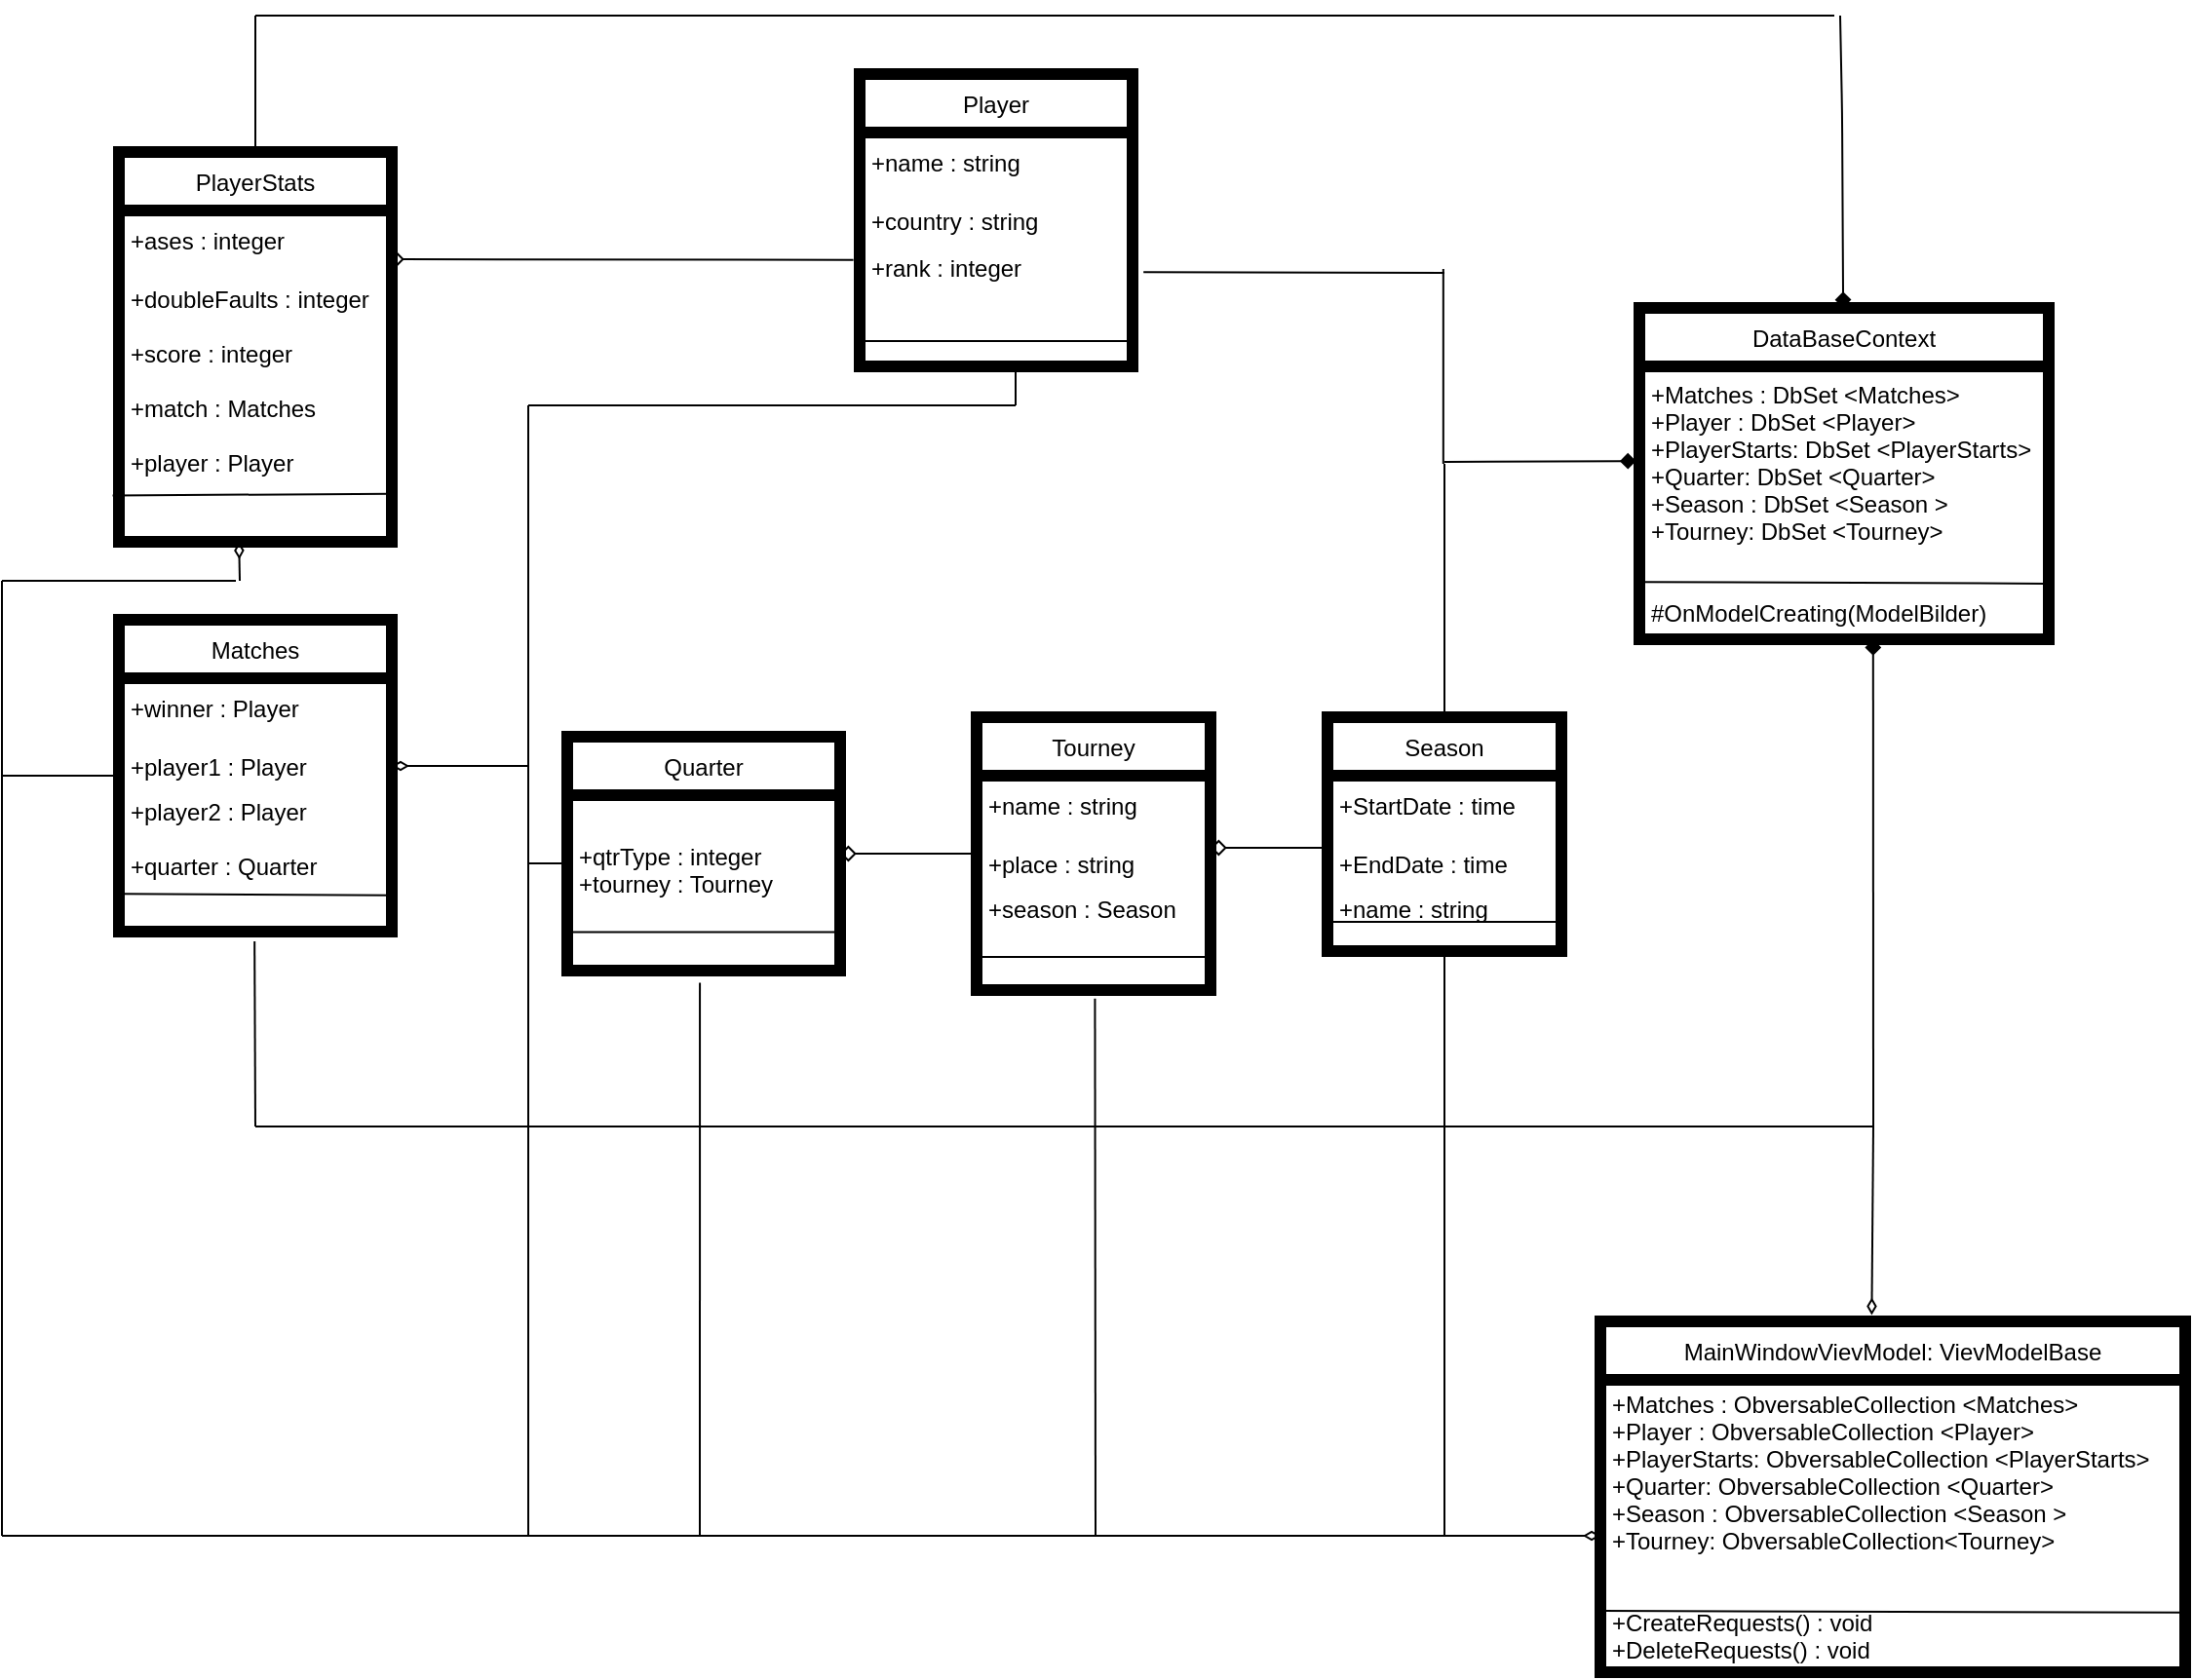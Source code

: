 <mxfile version="18.0.4" type="device"><diagram id="Q9kQz-GDmBL6Ow4oENqJ" name="Page-1"><mxGraphModel dx="1718" dy="1082" grid="1" gridSize="10" guides="1" tooltips="1" connect="1" arrows="1" fold="1" page="1" pageScale="1" pageWidth="1169" pageHeight="1654" math="0" shadow="0"><root><mxCell id="0"/><mxCell id="1" parent="0"/><mxCell id="vKixME3cesxShIW66ljv-13" value="Matches" style="swimlane;fontStyle=0;childLayout=stackLayout;horizontal=1;startSize=30;horizontalStack=0;resizeParent=1;resizeParentMax=0;resizeLast=0;collapsible=1;marginBottom=0;strokeWidth=6;" parent="1" vertex="1"><mxGeometry x="100" y="340" width="140" height="160" as="geometry"/></mxCell><mxCell id="vKixME3cesxShIW66ljv-14" value="+winner : Player" style="text;strokeColor=none;fillColor=none;align=left;verticalAlign=middle;spacingLeft=4;spacingRight=4;overflow=hidden;points=[[0,0.5],[1,0.5]];portConstraint=eastwest;rotatable=0;" parent="vKixME3cesxShIW66ljv-13" vertex="1"><mxGeometry y="30" width="140" height="30" as="geometry"/></mxCell><mxCell id="vKixME3cesxShIW66ljv-15" value="+player1 : Player" style="text;strokeColor=none;fillColor=none;align=left;verticalAlign=middle;spacingLeft=4;spacingRight=4;overflow=hidden;points=[[0,0.5],[1,0.5]];portConstraint=eastwest;rotatable=0;" parent="vKixME3cesxShIW66ljv-13" vertex="1"><mxGeometry y="60" width="140" height="30" as="geometry"/></mxCell><mxCell id="vKixME3cesxShIW66ljv-16" value="+player2 : Player&#10;&#10;+quarter : Quarter&#10;&#10;" style="text;strokeColor=none;fillColor=none;align=left;verticalAlign=middle;spacingLeft=4;spacingRight=4;overflow=hidden;points=[[0,0.5],[1,0.5]];portConstraint=eastwest;rotatable=0;strokeWidth=2;" parent="vKixME3cesxShIW66ljv-13" vertex="1"><mxGeometry y="90" width="140" height="70" as="geometry"/></mxCell><mxCell id="vKixME3cesxShIW66ljv-55" value="" style="endArrow=none;html=1;rounded=0;exitX=0.003;exitY=0.723;exitDx=0;exitDy=0;exitPerimeter=0;entryX=1.003;entryY=0.734;entryDx=0;entryDy=0;entryPerimeter=0;" parent="vKixME3cesxShIW66ljv-13" source="vKixME3cesxShIW66ljv-16" target="vKixME3cesxShIW66ljv-16" edge="1"><mxGeometry width="50" height="50" relative="1" as="geometry"><mxPoint x="440" y="230" as="sourcePoint"/><mxPoint x="490" y="180" as="targetPoint"/></mxGeometry></mxCell><mxCell id="vKixME3cesxShIW66ljv-17" value="Season" style="swimlane;fontStyle=0;childLayout=stackLayout;horizontal=1;startSize=30;horizontalStack=0;resizeParent=1;resizeParentMax=0;resizeLast=0;collapsible=1;marginBottom=0;strokeWidth=6;" parent="1" vertex="1"><mxGeometry x="720" y="390" width="120" height="120" as="geometry"><mxRectangle x="500" y="240" width="80" height="30" as="alternateBounds"/></mxGeometry></mxCell><mxCell id="vKixME3cesxShIW66ljv-18" value="+StartDate : time" style="text;strokeColor=none;fillColor=none;align=left;verticalAlign=middle;spacingLeft=4;spacingRight=4;overflow=hidden;points=[[0,0.5],[1,0.5]];portConstraint=eastwest;rotatable=0;" parent="vKixME3cesxShIW66ljv-17" vertex="1"><mxGeometry y="30" width="120" height="30" as="geometry"/></mxCell><mxCell id="vKixME3cesxShIW66ljv-19" value="+EndDate : time" style="text;strokeColor=none;fillColor=none;align=left;verticalAlign=middle;spacingLeft=4;spacingRight=4;overflow=hidden;points=[[0,0.5],[1,0.5]];portConstraint=eastwest;rotatable=0;" parent="vKixME3cesxShIW66ljv-17" vertex="1"><mxGeometry y="60" width="120" height="30" as="geometry"/></mxCell><mxCell id="vKixME3cesxShIW66ljv-20" value="+name : string&#10;&#10;&#10;" style="text;strokeColor=none;fillColor=none;align=left;verticalAlign=middle;spacingLeft=4;spacingRight=4;overflow=hidden;points=[[0,0.5],[1,0.5]];portConstraint=eastwest;rotatable=0;strokeWidth=2;" parent="vKixME3cesxShIW66ljv-17" vertex="1"><mxGeometry y="90" width="120" height="30" as="geometry"/></mxCell><mxCell id="vKixME3cesxShIW66ljv-45" value="" style="endArrow=none;html=1;rounded=0;exitX=0;exitY=0.5;exitDx=0;exitDy=0;entryX=1;entryY=0.5;entryDx=0;entryDy=0;" parent="vKixME3cesxShIW66ljv-17" source="vKixME3cesxShIW66ljv-20" target="vKixME3cesxShIW66ljv-20" edge="1"><mxGeometry width="50" height="50" relative="1" as="geometry"><mxPoint x="-20" y="190" as="sourcePoint"/><mxPoint x="30" y="140" as="targetPoint"/></mxGeometry></mxCell><mxCell id="vKixME3cesxShIW66ljv-21" value="Tourney" style="swimlane;fontStyle=0;childLayout=stackLayout;horizontal=1;startSize=30;horizontalStack=0;resizeParent=1;resizeParentMax=0;resizeLast=0;collapsible=1;marginBottom=0;strokeWidth=6;" parent="1" vertex="1"><mxGeometry x="540" y="390" width="120" height="140" as="geometry"/></mxCell><mxCell id="vKixME3cesxShIW66ljv-23" value="+name : string" style="text;strokeColor=none;fillColor=none;align=left;verticalAlign=middle;spacingLeft=4;spacingRight=4;overflow=hidden;points=[[0,0.5],[1,0.5]];portConstraint=eastwest;rotatable=0;" parent="vKixME3cesxShIW66ljv-21" vertex="1"><mxGeometry y="30" width="120" height="30" as="geometry"/></mxCell><mxCell id="vKixME3cesxShIW66ljv-22" value="+place : string" style="text;strokeColor=none;fillColor=none;align=left;verticalAlign=middle;spacingLeft=4;spacingRight=4;overflow=hidden;points=[[0,0.5],[1,0.5]];portConstraint=eastwest;rotatable=0;" parent="vKixME3cesxShIW66ljv-21" vertex="1"><mxGeometry y="60" width="120" height="30" as="geometry"/></mxCell><mxCell id="vKixME3cesxShIW66ljv-24" value="+season : Season&#10;&#10;&#10;" style="text;strokeColor=none;fillColor=none;align=left;verticalAlign=middle;spacingLeft=4;spacingRight=4;overflow=hidden;points=[[0,0.5],[1,0.5]];portConstraint=eastwest;rotatable=0;strokeWidth=2;" parent="vKixME3cesxShIW66ljv-21" vertex="1"><mxGeometry y="90" width="120" height="50" as="geometry"/></mxCell><mxCell id="vKixME3cesxShIW66ljv-52" value="" style="endArrow=none;html=1;rounded=0;exitX=-0.003;exitY=0.66;exitDx=0;exitDy=0;exitPerimeter=0;entryX=1.003;entryY=0.66;entryDx=0;entryDy=0;entryPerimeter=0;" parent="vKixME3cesxShIW66ljv-21" source="vKixME3cesxShIW66ljv-24" target="vKixME3cesxShIW66ljv-24" edge="1"><mxGeometry width="50" height="50" relative="1" as="geometry"><mxPoint x="-20" y="130" as="sourcePoint"/><mxPoint x="30" y="80" as="targetPoint"/></mxGeometry></mxCell><mxCell id="vKixME3cesxShIW66ljv-25" value="Player" style="swimlane;fontStyle=0;childLayout=stackLayout;horizontal=1;startSize=30;horizontalStack=0;resizeParent=1;resizeParentMax=0;resizeLast=0;collapsible=1;marginBottom=0;strokeWidth=6;" parent="1" vertex="1"><mxGeometry x="480" y="60" width="140" height="150" as="geometry"/></mxCell><mxCell id="vKixME3cesxShIW66ljv-26" value="+name : string" style="text;strokeColor=none;fillColor=none;align=left;verticalAlign=middle;spacingLeft=4;spacingRight=4;overflow=hidden;points=[[0,0.5],[1,0.5]];portConstraint=eastwest;rotatable=0;" parent="vKixME3cesxShIW66ljv-25" vertex="1"><mxGeometry y="30" width="140" height="30" as="geometry"/></mxCell><mxCell id="vKixME3cesxShIW66ljv-27" value="+country : string" style="text;strokeColor=none;fillColor=none;align=left;verticalAlign=middle;spacingLeft=4;spacingRight=4;overflow=hidden;points=[[0,0.5],[1,0.5]];portConstraint=eastwest;rotatable=0;" parent="vKixME3cesxShIW66ljv-25" vertex="1"><mxGeometry y="60" width="140" height="30" as="geometry"/></mxCell><mxCell id="vKixME3cesxShIW66ljv-47" value="" style="endArrow=none;html=1;rounded=0;exitX=0.009;exitY=0.783;exitDx=0;exitDy=0;exitPerimeter=0;entryX=1;entryY=0.783;entryDx=0;entryDy=0;entryPerimeter=0;" parent="vKixME3cesxShIW66ljv-25" source="vKixME3cesxShIW66ljv-28" target="vKixME3cesxShIW66ljv-28" edge="1"><mxGeometry width="50" height="50" relative="1" as="geometry"><mxPoint x="440" y="160" as="sourcePoint"/><mxPoint x="490" y="110" as="targetPoint"/></mxGeometry></mxCell><mxCell id="vKixME3cesxShIW66ljv-28" value="+rank : integer&#10;&#10;&#10;" style="text;strokeColor=none;fillColor=none;align=left;verticalAlign=middle;spacingLeft=4;spacingRight=4;overflow=hidden;points=[[0,0.5],[1,0.5]];portConstraint=eastwest;rotatable=0;strokeWidth=2;" parent="vKixME3cesxShIW66ljv-25" vertex="1"><mxGeometry y="90" width="140" height="60" as="geometry"/></mxCell><mxCell id="vKixME3cesxShIW66ljv-29" value="Quarter" style="swimlane;fontStyle=0;childLayout=stackLayout;horizontal=1;startSize=30;horizontalStack=0;resizeParent=1;resizeParentMax=0;resizeLast=0;collapsible=1;marginBottom=0;strokeWidth=6;" parent="1" vertex="1"><mxGeometry x="330" y="400" width="140" height="120" as="geometry"/></mxCell><mxCell id="vKixME3cesxShIW66ljv-56" value="" style="endArrow=none;html=1;rounded=0;exitX=-0.014;exitY=0.78;exitDx=0;exitDy=0;exitPerimeter=0;entryX=1.009;entryY=0.78;entryDx=0;entryDy=0;entryPerimeter=0;" parent="vKixME3cesxShIW66ljv-29" source="vKixME3cesxShIW66ljv-30" target="vKixME3cesxShIW66ljv-30" edge="1"><mxGeometry width="50" height="50" relative="1" as="geometry"><mxPoint x="190" y="-10" as="sourcePoint"/><mxPoint x="130" y="131" as="targetPoint"/><Array as="points"/></mxGeometry></mxCell><mxCell id="vKixME3cesxShIW66ljv-30" value="+qtrType : integer&#10;+tourney : Tourney&#10;" style="text;strokeColor=none;fillColor=none;align=left;verticalAlign=middle;spacingLeft=4;spacingRight=4;overflow=hidden;points=[[0,0.5],[1,0.5]];portConstraint=eastwest;rotatable=0;" parent="vKixME3cesxShIW66ljv-29" vertex="1"><mxGeometry y="30" width="140" height="90" as="geometry"/></mxCell><mxCell id="vKixME3cesxShIW66ljv-33" value="PlayerStats" style="swimlane;fontStyle=0;childLayout=stackLayout;horizontal=1;startSize=30;horizontalStack=0;resizeParent=1;resizeParentMax=0;resizeLast=0;collapsible=1;marginBottom=0;strokeWidth=6;" parent="1" vertex="1"><mxGeometry x="100" y="100" width="140" height="200" as="geometry"/></mxCell><mxCell id="vKixME3cesxShIW66ljv-34" value="+ases : integer" style="text;strokeColor=none;fillColor=none;align=left;verticalAlign=middle;spacingLeft=4;spacingRight=4;overflow=hidden;points=[[0,0.5],[1,0.5]];portConstraint=eastwest;rotatable=0;" parent="vKixME3cesxShIW66ljv-33" vertex="1"><mxGeometry y="30" width="140" height="30" as="geometry"/></mxCell><mxCell id="vKixME3cesxShIW66ljv-35" value="+doubleFaults : integer" style="text;strokeColor=none;fillColor=none;align=left;verticalAlign=middle;spacingLeft=4;spacingRight=4;overflow=hidden;points=[[0,0.5],[1,0.5]];portConstraint=eastwest;rotatable=0;" parent="vKixME3cesxShIW66ljv-33" vertex="1"><mxGeometry y="60" width="140" height="30" as="geometry"/></mxCell><mxCell id="vKixME3cesxShIW66ljv-36" value="+score : integer&#10;&#10;+match : Matches&#10;&#10;+player : Player&#10;&#10;" style="text;strokeColor=none;fillColor=none;align=left;verticalAlign=middle;spacingLeft=4;spacingRight=4;overflow=hidden;points=[[0,0.5],[1,0.5]];portConstraint=eastwest;rotatable=0;strokeWidth=2;" parent="vKixME3cesxShIW66ljv-33" vertex="1"><mxGeometry y="90" width="140" height="110" as="geometry"/></mxCell><mxCell id="vKixME3cesxShIW66ljv-50" value="" style="endArrow=none;html=1;rounded=0;exitX=1;exitY=0.776;exitDx=0;exitDy=0;exitPerimeter=0;entryX=-0.023;entryY=0.784;entryDx=0;entryDy=0;entryPerimeter=0;" parent="vKixME3cesxShIW66ljv-33" source="vKixME3cesxShIW66ljv-36" target="vKixME3cesxShIW66ljv-36" edge="1"><mxGeometry width="50" height="50" relative="1" as="geometry"><mxPoint x="190" y="140" as="sourcePoint"/><mxPoint x="240" y="90" as="targetPoint"/></mxGeometry></mxCell><mxCell id="vKixME3cesxShIW66ljv-43" value="DataBaseContext" style="swimlane;fontStyle=0;childLayout=stackLayout;horizontal=1;startSize=30;horizontalStack=0;resizeParent=1;resizeParentMax=0;resizeLast=0;collapsible=1;marginBottom=0;strokeWidth=6;" parent="1" vertex="1"><mxGeometry x="880" y="180" width="210" height="170" as="geometry"/></mxCell><mxCell id="vKixME3cesxShIW66ljv-57" value="" style="endArrow=none;html=1;rounded=0;exitX=0.003;exitY=0.79;exitDx=0;exitDy=0;exitPerimeter=0;entryX=1.003;entryY=0.796;entryDx=0;entryDy=0;entryPerimeter=0;" parent="vKixME3cesxShIW66ljv-43" source="vKixME3cesxShIW66ljv-40" target="vKixME3cesxShIW66ljv-40" edge="1"><mxGeometry width="50" height="50" relative="1" as="geometry"><mxPoint x="-270" y="160" as="sourcePoint"/><mxPoint x="-220" y="110" as="targetPoint"/></mxGeometry></mxCell><mxCell id="vKixME3cesxShIW66ljv-40" value="+Matches : DbSet &lt;Matches&gt;&#10;+Player : DbSet &lt;Player&gt;&#10;+PlayerStarts: DbSet &lt;PlayerStarts&gt;&#10;+Quarter: DbSet &lt;Quarter&gt;&#10;+Season : DbSet &lt;Season &gt;&#10;+Tourney: DbSet &lt;Tourney&gt;&#10;&#10;&#10;#OnModelCreating(ModelBilder)" style="text;strokeColor=none;fillColor=none;align=left;verticalAlign=middle;spacingLeft=4;spacingRight=4;overflow=hidden;points=[[0,0.5],[1,0.5]];portConstraint=eastwest;rotatable=0;strokeWidth=2;" parent="vKixME3cesxShIW66ljv-43" vertex="1"><mxGeometry y="30" width="210" height="140" as="geometry"/></mxCell><mxCell id="mfppC8lLVLgE5UHhfq9K-3" value="" style="endArrow=none;html=1;exitX=0.497;exitY=1.071;exitDx=0;exitDy=0;exitPerimeter=0;" parent="1" source="vKixME3cesxShIW66ljv-16" edge="1"><mxGeometry width="50" height="50" relative="1" as="geometry"><mxPoint x="500" y="530" as="sourcePoint"/><mxPoint x="170" y="600" as="targetPoint"/></mxGeometry></mxCell><mxCell id="mfppC8lLVLgE5UHhfq9K-4" value="" style="endArrow=none;html=1;" parent="1" edge="1"><mxGeometry width="50" height="50" relative="1" as="geometry"><mxPoint x="170" y="600" as="sourcePoint"/><mxPoint x="1000" y="600" as="targetPoint"/></mxGeometry></mxCell><mxCell id="mfppC8lLVLgE5UHhfq9K-6" value="" style="endArrow=diamond;html=1;entryX=0.571;entryY=1;entryDx=0;entryDy=0;entryPerimeter=0;endFill=1;" parent="1" target="vKixME3cesxShIW66ljv-40" edge="1"><mxGeometry width="50" height="50" relative="1" as="geometry"><mxPoint x="1000" y="600" as="sourcePoint"/><mxPoint x="990" y="360" as="targetPoint"/></mxGeometry></mxCell><mxCell id="mfppC8lLVLgE5UHhfq9K-7" value="" style="endArrow=none;html=1;startArrow=diamond;startFill=0;" parent="1" edge="1"><mxGeometry width="50" height="50" relative="1" as="geometry"><mxPoint x="660" y="457" as="sourcePoint"/><mxPoint x="722" y="457" as="targetPoint"/></mxGeometry></mxCell><mxCell id="mfppC8lLVLgE5UHhfq9K-9" value="" style="endArrow=none;html=1;exitX=0.5;exitY=0;exitDx=0;exitDy=0;" parent="1" source="vKixME3cesxShIW66ljv-17" edge="1"><mxGeometry width="50" height="50" relative="1" as="geometry"><mxPoint x="590" y="330" as="sourcePoint"/><mxPoint x="780" y="260" as="targetPoint"/></mxGeometry></mxCell><mxCell id="mfppC8lLVLgE5UHhfq9K-11" value="" style="endArrow=diamond;html=1;endFill=1;entryX=-0.008;entryY=0.347;entryDx=0;entryDy=0;entryPerimeter=0;" parent="1" target="vKixME3cesxShIW66ljv-40" edge="1"><mxGeometry width="50" height="50" relative="1" as="geometry"><mxPoint x="780" y="259" as="sourcePoint"/><mxPoint x="870" y="259" as="targetPoint"/></mxGeometry></mxCell><mxCell id="mfppC8lLVLgE5UHhfq9K-13" value="" style="endArrow=none;html=1;exitX=1;exitY=0.5;exitDx=0;exitDy=0;entryX=0;entryY=0.5;entryDx=0;entryDy=0;startArrow=diamond;startFill=0;" parent="1" source="vKixME3cesxShIW66ljv-29" target="vKixME3cesxShIW66ljv-21" edge="1"><mxGeometry width="50" height="50" relative="1" as="geometry"><mxPoint x="590" y="330" as="sourcePoint"/><mxPoint x="400" y="260" as="targetPoint"/></mxGeometry></mxCell><mxCell id="mfppC8lLVLgE5UHhfq9K-14" value="" style="endArrow=none;html=1;entryX=-0.023;entryY=0.09;entryDx=0;entryDy=0;entryPerimeter=0;startArrow=diamond;startFill=0;" parent="1" target="vKixME3cesxShIW66ljv-28" edge="1"><mxGeometry width="50" height="50" relative="1" as="geometry"><mxPoint x="238" y="155" as="sourcePoint"/><mxPoint x="640" y="280" as="targetPoint"/></mxGeometry></mxCell><mxCell id="mfppC8lLVLgE5UHhfq9K-15" value="" style="endArrow=none;html=1;entryX=-0.003;entryY=0.389;entryDx=0;entryDy=0;entryPerimeter=0;startArrow=none;startFill=0;" parent="1" target="vKixME3cesxShIW66ljv-30" edge="1"><mxGeometry width="50" height="50" relative="1" as="geometry"><mxPoint x="310" y="465" as="sourcePoint"/><mxPoint x="640" y="280" as="targetPoint"/></mxGeometry></mxCell><mxCell id="mfppC8lLVLgE5UHhfq9K-16" value="" style="endArrow=none;html=1;exitX=1;exitY=0.5;exitDx=0;exitDy=0;startArrow=diamondThin;startFill=0;" parent="1" source="vKixME3cesxShIW66ljv-15" edge="1"><mxGeometry width="50" height="50" relative="1" as="geometry"><mxPoint x="590" y="330" as="sourcePoint"/><mxPoint x="310" y="415" as="targetPoint"/></mxGeometry></mxCell><mxCell id="mfppC8lLVLgE5UHhfq9K-17" value="" style="endArrow=none;html=1;" parent="1" edge="1"><mxGeometry width="50" height="50" relative="1" as="geometry"><mxPoint x="310" y="410" as="sourcePoint"/><mxPoint x="310" y="230" as="targetPoint"/></mxGeometry></mxCell><mxCell id="mfppC8lLVLgE5UHhfq9K-18" value="" style="endArrow=none;html=1;" parent="1" edge="1"><mxGeometry width="50" height="50" relative="1" as="geometry"><mxPoint x="310" y="230" as="sourcePoint"/><mxPoint x="560" y="230" as="targetPoint"/></mxGeometry></mxCell><mxCell id="mfppC8lLVLgE5UHhfq9K-19" value="" style="endArrow=none;html=1;exitX=0.5;exitY=0;exitDx=0;exitDy=0;" parent="1" source="vKixME3cesxShIW66ljv-33" edge="1"><mxGeometry width="50" height="50" relative="1" as="geometry"><mxPoint x="540" y="270" as="sourcePoint"/><mxPoint x="170" y="30" as="targetPoint"/></mxGeometry></mxCell><mxCell id="mfppC8lLVLgE5UHhfq9K-20" value="" style="endArrow=none;html=1;" parent="1" edge="1"><mxGeometry width="50" height="50" relative="1" as="geometry"><mxPoint x="170" y="30" as="sourcePoint"/><mxPoint x="980" y="30" as="targetPoint"/></mxGeometry></mxCell><mxCell id="mfppC8lLVLgE5UHhfq9K-21" value="" style="endArrow=diamond;html=1;endFill=1;" parent="1" target="vKixME3cesxShIW66ljv-43" edge="1"><mxGeometry width="50" height="50" relative="1" as="geometry"><mxPoint x="983" y="30" as="sourcePoint"/><mxPoint x="590" y="220" as="targetPoint"/><Array as="points"><mxPoint x="984" y="80"/></Array></mxGeometry></mxCell><mxCell id="mfppC8lLVLgE5UHhfq9K-22" value="" style="endArrow=none;html=1;entryX=1.04;entryY=0.194;entryDx=0;entryDy=0;entryPerimeter=0;" parent="1" target="vKixME3cesxShIW66ljv-28" edge="1"><mxGeometry width="50" height="50" relative="1" as="geometry"><mxPoint x="780" y="162" as="sourcePoint"/><mxPoint x="580" y="310" as="targetPoint"/></mxGeometry></mxCell><mxCell id="mfppC8lLVLgE5UHhfq9K-24" value="" style="endArrow=none;html=1;" parent="1" edge="1"><mxGeometry width="50" height="50" relative="1" as="geometry"><mxPoint x="779.41" y="260" as="sourcePoint"/><mxPoint x="779.41" y="160" as="targetPoint"/></mxGeometry></mxCell><mxCell id="mfppC8lLVLgE5UHhfq9K-26" value="" style="endArrow=none;html=1;" parent="1" edge="1"><mxGeometry width="50" height="50" relative="1" as="geometry"><mxPoint x="560" y="230" as="sourcePoint"/><mxPoint x="560" y="213" as="targetPoint"/></mxGeometry></mxCell><mxCell id="mfppC8lLVLgE5UHhfq9K-27" value="" style="endArrow=none;html=1;exitX=0.44;exitY=1;exitDx=0;exitDy=0;exitPerimeter=0;startArrow=diamondThin;startFill=0;" parent="1" source="vKixME3cesxShIW66ljv-36" edge="1"><mxGeometry width="50" height="50" relative="1" as="geometry"><mxPoint x="600" y="340" as="sourcePoint"/><mxPoint x="162" y="320" as="targetPoint"/></mxGeometry></mxCell><mxCell id="mfppC8lLVLgE5UHhfq9K-28" value="" style="endArrow=none;html=1;" parent="1" edge="1"><mxGeometry width="50" height="50" relative="1" as="geometry"><mxPoint x="160" y="320" as="sourcePoint"/><mxPoint x="40" y="320" as="targetPoint"/></mxGeometry></mxCell><mxCell id="mfppC8lLVLgE5UHhfq9K-29" value="" style="endArrow=none;html=1;" parent="1" edge="1"><mxGeometry width="50" height="50" relative="1" as="geometry"><mxPoint x="40" y="320" as="sourcePoint"/><mxPoint x="40" y="420" as="targetPoint"/></mxGeometry></mxCell><mxCell id="mfppC8lLVLgE5UHhfq9K-30" value="" style="endArrow=none;html=1;" parent="1" edge="1"><mxGeometry width="50" height="50" relative="1" as="geometry"><mxPoint x="40" y="420" as="sourcePoint"/><mxPoint x="100" y="420" as="targetPoint"/></mxGeometry></mxCell><mxCell id="mfppC8lLVLgE5UHhfq9K-31" value="" style="endArrow=none;html=1;" parent="1" edge="1"><mxGeometry width="50" height="50" relative="1" as="geometry"><mxPoint x="310" y="410" as="sourcePoint"/><mxPoint x="310" y="470" as="targetPoint"/></mxGeometry></mxCell><mxCell id="OHSfG7mQywYXA8DjlzQp-2" value="MainWindowVievModel: VievModelBase" style="swimlane;fontStyle=0;childLayout=stackLayout;horizontal=1;startSize=30;horizontalStack=0;resizeParent=1;resizeParentMax=0;resizeLast=0;collapsible=1;marginBottom=0;strokeWidth=6;" vertex="1" parent="1"><mxGeometry x="860" y="700" width="300" height="180" as="geometry"/></mxCell><mxCell id="OHSfG7mQywYXA8DjlzQp-3" value="" style="endArrow=none;html=1;rounded=0;exitX=0.003;exitY=0.79;exitDx=0;exitDy=0;exitPerimeter=0;entryX=1.003;entryY=0.796;entryDx=0;entryDy=0;entryPerimeter=0;" edge="1" parent="OHSfG7mQywYXA8DjlzQp-2" source="OHSfG7mQywYXA8DjlzQp-4" target="OHSfG7mQywYXA8DjlzQp-4"><mxGeometry width="50" height="50" relative="1" as="geometry"><mxPoint x="-270" y="160" as="sourcePoint"/><mxPoint x="-220" y="110" as="targetPoint"/></mxGeometry></mxCell><mxCell id="OHSfG7mQywYXA8DjlzQp-4" value="+Matches : ObversableCollection &lt;Matches&gt;&#10;+Player : ObversableCollection &lt;Player&gt;&#10;+PlayerStarts: ObversableCollection &lt;PlayerStarts&gt;&#10;+Quarter: ObversableCollection &lt;Quarter&gt;&#10;+Season : ObversableCollection &lt;Season &gt;&#10;+Tourney: ObversableCollection&lt;Tourney&gt;&#10;&#10;&#10;+CreateRequests() : void&#10;+DeleteRequests() : void" style="text;strokeColor=none;fillColor=none;align=left;verticalAlign=middle;spacingLeft=4;spacingRight=4;overflow=hidden;points=[[0,0.5],[1,0.5]];portConstraint=eastwest;rotatable=0;strokeWidth=2;" vertex="1" parent="OHSfG7mQywYXA8DjlzQp-2"><mxGeometry y="30" width="300" height="150" as="geometry"/></mxCell><mxCell id="OHSfG7mQywYXA8DjlzQp-5" value="" style="endArrow=none;html=1;rounded=0;exitX=0.464;exitY=-0.018;exitDx=0;exitDy=0;exitPerimeter=0;endFill=0;startArrow=diamondThin;startFill=0;" edge="1" parent="1" source="OHSfG7mQywYXA8DjlzQp-2"><mxGeometry width="50" height="50" relative="1" as="geometry"><mxPoint x="1000" y="680" as="sourcePoint"/><mxPoint x="1000" y="600" as="targetPoint"/></mxGeometry></mxCell><mxCell id="OHSfG7mQywYXA8DjlzQp-7" value="" style="endArrow=none;html=1;rounded=0;exitX=0.486;exitY=1.07;exitDx=0;exitDy=0;exitPerimeter=0;" edge="1" parent="1" source="vKixME3cesxShIW66ljv-30"><mxGeometry width="50" height="50" relative="1" as="geometry"><mxPoint x="560" y="460" as="sourcePoint"/><mxPoint x="398" y="810" as="targetPoint"/></mxGeometry></mxCell><mxCell id="OHSfG7mQywYXA8DjlzQp-8" value="" style="endArrow=none;html=1;rounded=0;exitX=0.5;exitY=1;exitDx=0;exitDy=0;" edge="1" parent="1" source="vKixME3cesxShIW66ljv-17"><mxGeometry width="50" height="50" relative="1" as="geometry"><mxPoint x="560" y="460" as="sourcePoint"/><mxPoint x="780" y="810" as="targetPoint"/></mxGeometry></mxCell><mxCell id="OHSfG7mQywYXA8DjlzQp-9" value="" style="endArrow=none;html=1;rounded=0;exitX=0.506;exitY=1.087;exitDx=0;exitDy=0;exitPerimeter=0;" edge="1" parent="1" source="vKixME3cesxShIW66ljv-24"><mxGeometry width="50" height="50" relative="1" as="geometry"><mxPoint x="560" y="460" as="sourcePoint"/><mxPoint x="601" y="810" as="targetPoint"/></mxGeometry></mxCell><mxCell id="OHSfG7mQywYXA8DjlzQp-10" value="" style="endArrow=none;html=1;rounded=0;" edge="1" parent="1"><mxGeometry width="50" height="50" relative="1" as="geometry"><mxPoint x="310" y="460" as="sourcePoint"/><mxPoint x="310" y="810" as="targetPoint"/></mxGeometry></mxCell><mxCell id="OHSfG7mQywYXA8DjlzQp-11" value="" style="endArrow=diamondThin;html=1;rounded=0;startArrow=none;startFill=0;endFill=0;" edge="1" parent="1"><mxGeometry width="50" height="50" relative="1" as="geometry"><mxPoint x="310" y="810" as="sourcePoint"/><mxPoint x="860" y="810" as="targetPoint"/></mxGeometry></mxCell><mxCell id="OHSfG7mQywYXA8DjlzQp-12" value="" style="endArrow=none;html=1;rounded=0;" edge="1" parent="1"><mxGeometry width="50" height="50" relative="1" as="geometry"><mxPoint x="40" y="420" as="sourcePoint"/><mxPoint x="40" y="810" as="targetPoint"/></mxGeometry></mxCell><mxCell id="OHSfG7mQywYXA8DjlzQp-13" value="" style="endArrow=none;html=1;rounded=0;" edge="1" parent="1"><mxGeometry width="50" height="50" relative="1" as="geometry"><mxPoint x="40" y="810" as="sourcePoint"/><mxPoint x="340" y="810" as="targetPoint"/></mxGeometry></mxCell></root></mxGraphModel></diagram></mxfile>